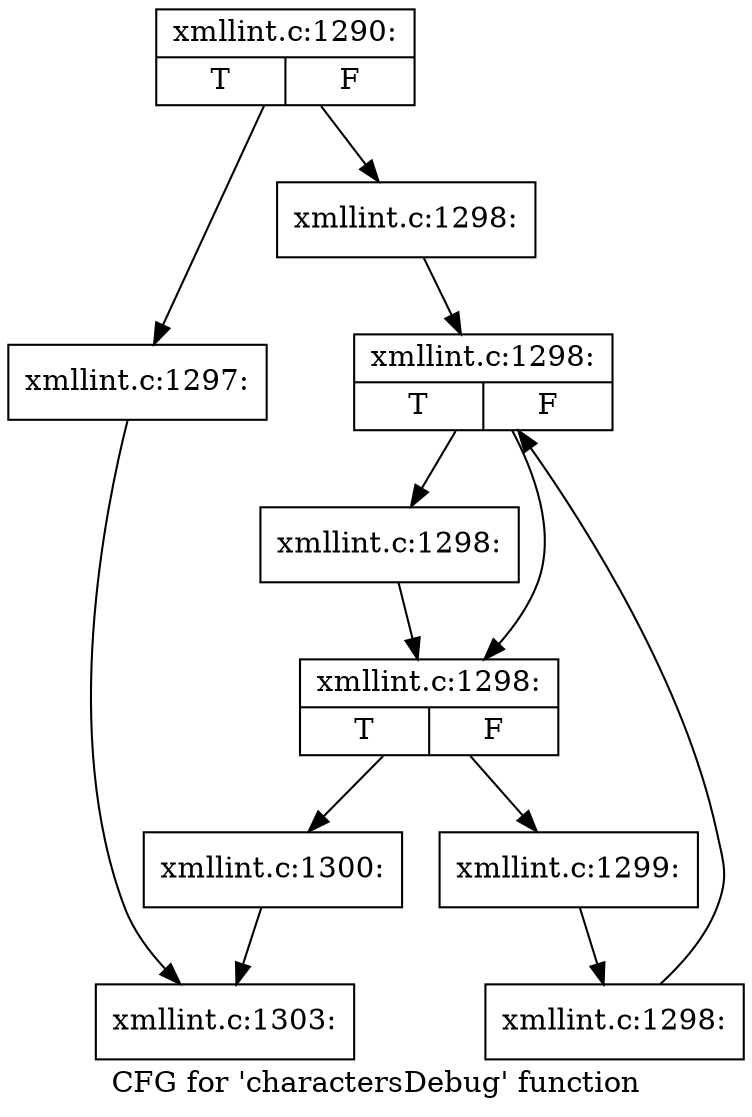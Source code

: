 digraph "CFG for 'charactersDebug' function" {
	label="CFG for 'charactersDebug' function";

	Node0x4fd4aa0 [shape=record,label="{xmllint.c:1290:|{<s0>T|<s1>F}}"];
	Node0x4fd4aa0 -> Node0x4fd6e20;
	Node0x4fd4aa0 -> Node0x4fd6e70;
	Node0x4fd6e20 [shape=record,label="{xmllint.c:1297:}"];
	Node0x4fd6e20 -> Node0x4fd5ad0;
	Node0x4fd6e70 [shape=record,label="{xmllint.c:1298:}"];
	Node0x4fd6e70 -> Node0x4fd72c0;
	Node0x4fd72c0 [shape=record,label="{xmllint.c:1298:|{<s0>T|<s1>F}}"];
	Node0x4fd72c0 -> Node0x4fd7670;
	Node0x4fd72c0 -> Node0x4fd7620;
	Node0x4fd7670 [shape=record,label="{xmllint.c:1298:}"];
	Node0x4fd7670 -> Node0x4fd7620;
	Node0x4fd7620 [shape=record,label="{xmllint.c:1298:|{<s0>T|<s1>F}}"];
	Node0x4fd7620 -> Node0x4fd75a0;
	Node0x4fd7620 -> Node0x4fd7120;
	Node0x4fd75a0 [shape=record,label="{xmllint.c:1299:}"];
	Node0x4fd75a0 -> Node0x4fd7510;
	Node0x4fd7510 [shape=record,label="{xmllint.c:1298:}"];
	Node0x4fd7510 -> Node0x4fd72c0;
	Node0x4fd7120 [shape=record,label="{xmllint.c:1300:}"];
	Node0x4fd7120 -> Node0x4fd5ad0;
	Node0x4fd5ad0 [shape=record,label="{xmllint.c:1303:}"];
}
